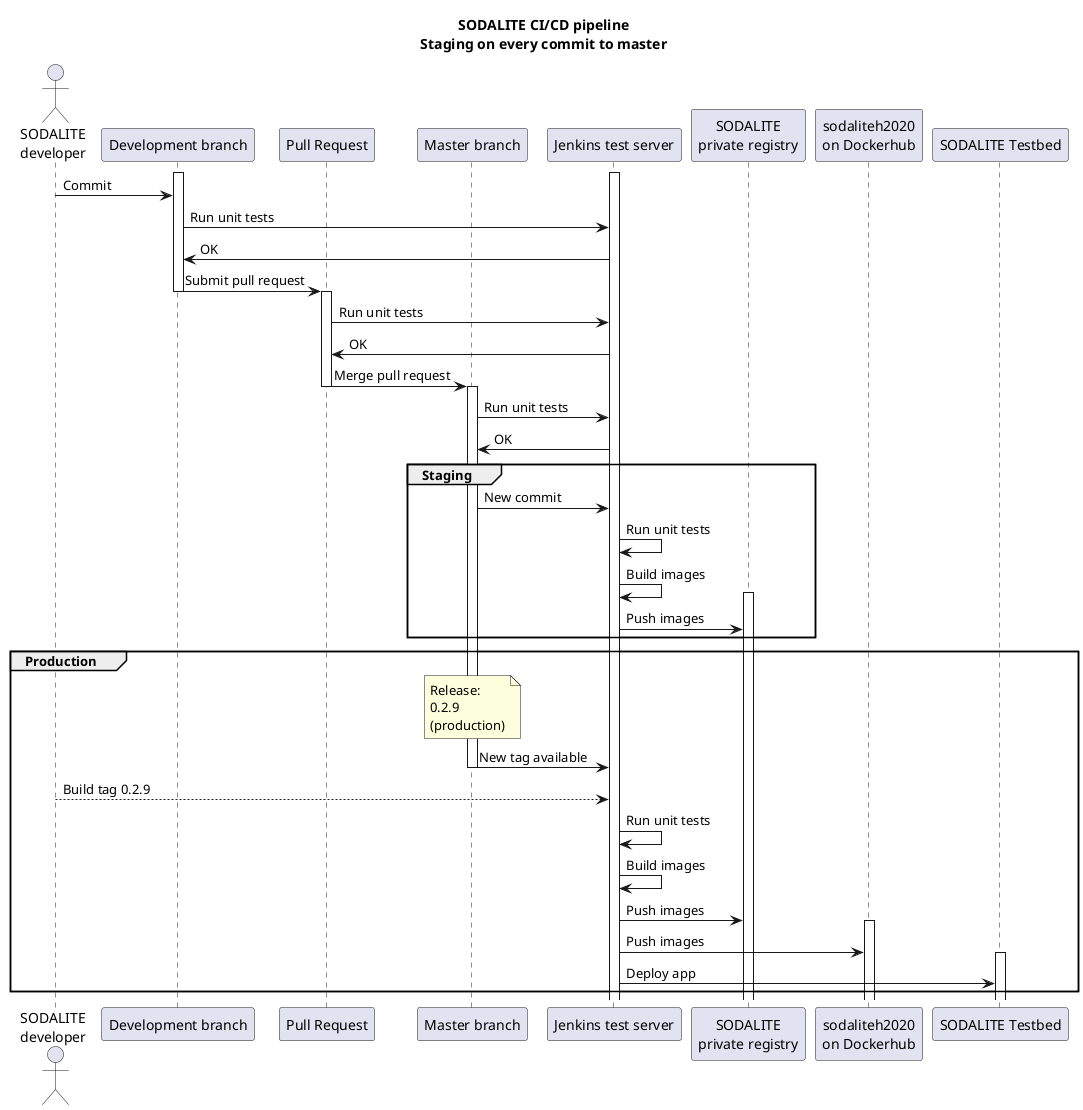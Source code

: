 @startuml

title SODALITE CI/CD pipeline\nStaging on every commit to master

actor "SODALITE\ndeveloper" as human

participant "Development branch" as dev
participant "Pull Request" as pr
participant "Master branch" as master
participant "Jenkins test server" as jenkins
participant "SODALITE\nprivate registry" as private_registry
participant "sodaliteh2020\non Dockerhub" as dockerhub
participant "SODALITE Testbed" as testbed

activate dev
activate jenkins

human -> dev: Commit
dev -> jenkins: Run unit tests
dev <- jenkins: OK

' human -> dev: Commit #2
' dev --> jenkins: Run unit tests
' dev <-- jenkins: fail
' ...
' human -> dev: Commit #n
' dev -> jenkins: Run unit tests
' dev <- jenkins: OK


dev -> pr: Submit pull request
deactivate dev
activate pr


pr -> jenkins: Run unit tests
pr <- jenkins: OK
pr -> master: Merge pull request
deactivate pr
activate master

master -> jenkins: Run unit tests
master <- jenkins: OK

group Staging
master -> jenkins: New commit
' deactivate master
jenkins -> jenkins: Run unit tests


jenkins -> jenkins: Build images
activate private_registry
jenkins -> private_registry: Push images
end


group Production
activate master

note over master: Release:\n0.2.9\n(production)


master -> jenkins: New tag available
deactivate master

human --> jenkins: Build tag 0.2.9
jenkins -> jenkins: Run unit tests
jenkins -> jenkins: Build images
jenkins -> private_registry: Push images
activate dockerhub
jenkins -> dockerhub: Push images
activate testbed
jenkins -> testbed: Deploy app
end




@enduml